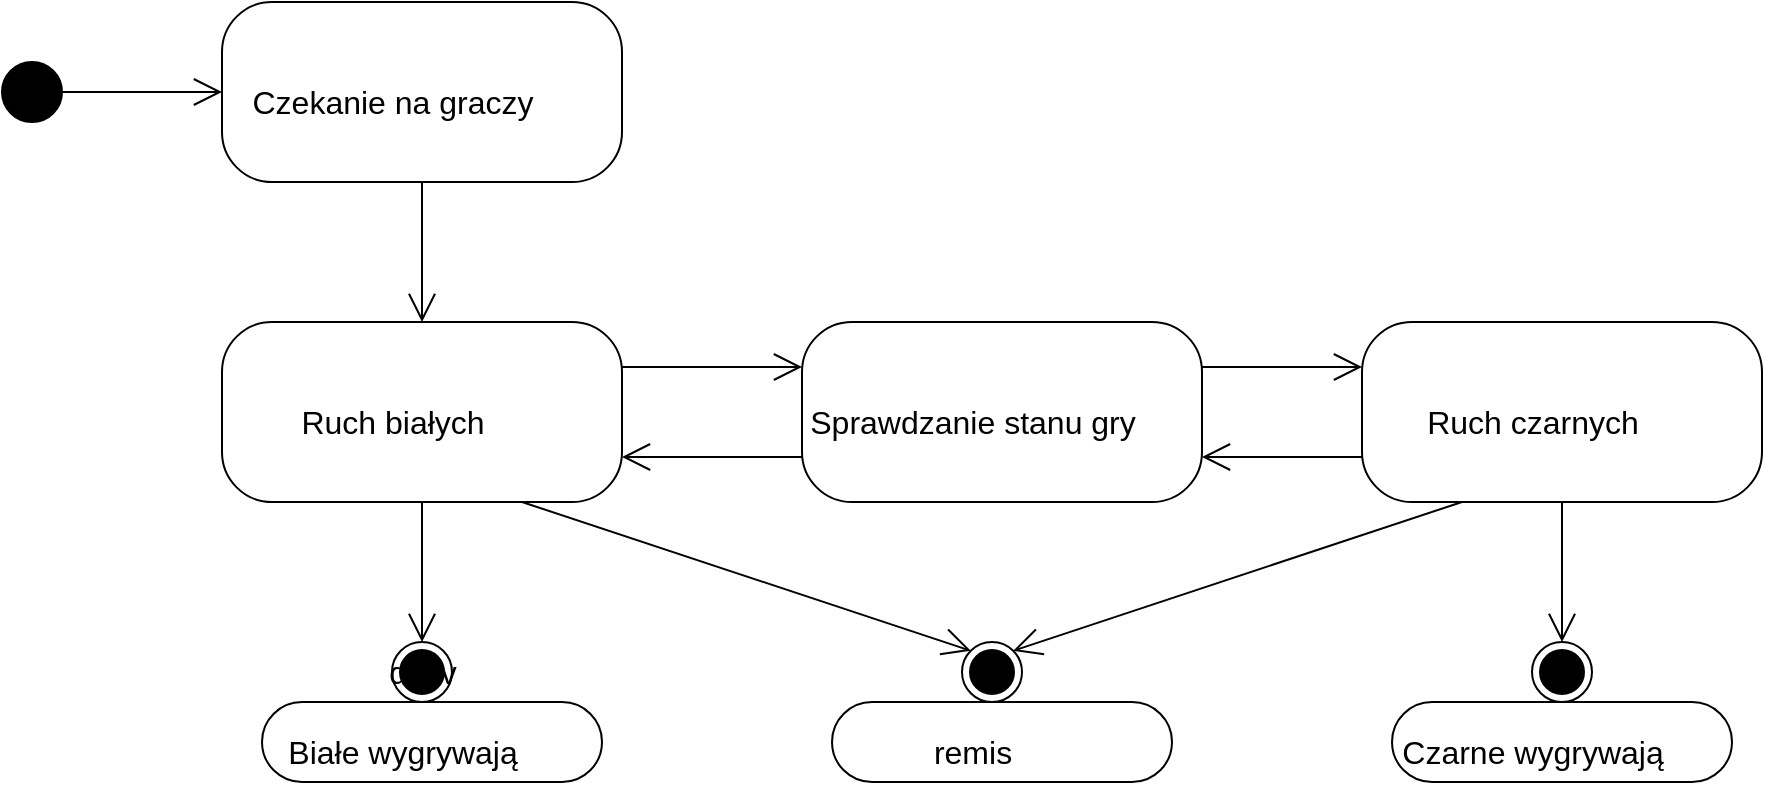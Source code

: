 <mxfile version="20.6.2" type="device"><diagram id="kbv8nL_y6nH-Q7E4TxBa" name="Page-1"><mxGraphModel dx="1379" dy="804" grid="1" gridSize="10" guides="1" tooltips="1" connect="1" arrows="1" fold="1" page="1" pageScale="1" pageWidth="850" pageHeight="1100" math="0" shadow="0"><root><mxCell id="0"/><mxCell id="1" parent="0"/><mxCell id="NIIVuyxw-6Vn3cESzCET-1" value="" style="ellipse;fillColor=strokeColor;" vertex="1" parent="1"><mxGeometry x="110" y="100" width="30" height="30" as="geometry"/></mxCell><mxCell id="NIIVuyxw-6Vn3cESzCET-2" value="&lt;span style=&quot;font-size: 16px;&quot;&gt;Czekanie na graczy&lt;/span&gt;" style="html=1;align=center;verticalAlign=middle;rounded=1;absoluteArcSize=1;arcSize=50;dashed=0;spacingTop=10;spacingRight=30;sketch=0;" vertex="1" parent="1"><mxGeometry x="220" y="70" width="200" height="90" as="geometry"/></mxCell><mxCell id="NIIVuyxw-6Vn3cESzCET-3" value="&lt;font style=&quot;font-size: 16px;&quot;&gt;Ruch białych&lt;/font&gt;" style="html=1;align=center;verticalAlign=middle;rounded=1;absoluteArcSize=1;arcSize=50;dashed=0;spacingTop=10;spacingRight=30;sketch=0;" vertex="1" parent="1"><mxGeometry x="220" y="230" width="200" height="90" as="geometry"/></mxCell><mxCell id="NIIVuyxw-6Vn3cESzCET-4" value="&lt;font style=&quot;font-size: 16px;&quot;&gt;Sprawdzanie stanu gry&lt;/font&gt;" style="html=1;align=center;verticalAlign=middle;rounded=1;absoluteArcSize=1;arcSize=50;dashed=0;spacingTop=10;spacingRight=30;sketch=0;" vertex="1" parent="1"><mxGeometry x="510" y="230" width="200" height="90" as="geometry"/></mxCell><mxCell id="NIIVuyxw-6Vn3cESzCET-5" value="&lt;font style=&quot;font-size: 16px;&quot;&gt;Ruch czarnych&lt;/font&gt;" style="html=1;align=center;verticalAlign=middle;rounded=1;absoluteArcSize=1;arcSize=50;dashed=0;spacingTop=10;spacingRight=30;sketch=0;" vertex="1" parent="1"><mxGeometry x="790" y="230" width="200" height="90" as="geometry"/></mxCell><mxCell id="NIIVuyxw-6Vn3cESzCET-6" value="" style="endArrow=open;endFill=1;endSize=12;html=1;rounded=0;fontSize=16;exitX=1;exitY=0.5;exitDx=0;exitDy=0;entryX=0;entryY=0.5;entryDx=0;entryDy=0;" edge="1" parent="1" source="NIIVuyxw-6Vn3cESzCET-1" target="NIIVuyxw-6Vn3cESzCET-2"><mxGeometry width="160" relative="1" as="geometry"><mxPoint x="340" y="410" as="sourcePoint"/><mxPoint x="500" y="410" as="targetPoint"/></mxGeometry></mxCell><mxCell id="NIIVuyxw-6Vn3cESzCET-7" value="" style="endArrow=open;endFill=1;endSize=12;html=1;rounded=0;fontSize=16;exitX=0.5;exitY=1;exitDx=0;exitDy=0;entryX=0.5;entryY=0;entryDx=0;entryDy=0;" edge="1" parent="1" source="NIIVuyxw-6Vn3cESzCET-2" target="NIIVuyxw-6Vn3cESzCET-3"><mxGeometry width="160" relative="1" as="geometry"><mxPoint x="150" y="125" as="sourcePoint"/><mxPoint x="230" y="125" as="targetPoint"/></mxGeometry></mxCell><mxCell id="NIIVuyxw-6Vn3cESzCET-8" value="" style="endArrow=open;endFill=1;endSize=12;html=1;rounded=0;fontSize=16;entryX=0;entryY=0.25;entryDx=0;entryDy=0;exitX=1;exitY=0.25;exitDx=0;exitDy=0;" edge="1" parent="1" source="NIIVuyxw-6Vn3cESzCET-3" target="NIIVuyxw-6Vn3cESzCET-4"><mxGeometry width="160" relative="1" as="geometry"><mxPoint x="420" y="260" as="sourcePoint"/><mxPoint x="330" y="240" as="targetPoint"/></mxGeometry></mxCell><mxCell id="NIIVuyxw-6Vn3cESzCET-9" value="" style="endArrow=open;endFill=1;endSize=12;html=1;rounded=0;fontSize=16;exitX=1;exitY=0.25;exitDx=0;exitDy=0;entryX=0;entryY=0.25;entryDx=0;entryDy=0;" edge="1" parent="1" source="NIIVuyxw-6Vn3cESzCET-4" target="NIIVuyxw-6Vn3cESzCET-5"><mxGeometry width="160" relative="1" as="geometry"><mxPoint x="430" y="285" as="sourcePoint"/><mxPoint x="520" y="285" as="targetPoint"/></mxGeometry></mxCell><mxCell id="NIIVuyxw-6Vn3cESzCET-10" value="" style="endArrow=open;endFill=1;endSize=12;html=1;rounded=0;fontSize=16;exitX=0;exitY=0.75;exitDx=0;exitDy=0;entryX=1;entryY=0.75;entryDx=0;entryDy=0;" edge="1" parent="1" source="NIIVuyxw-6Vn3cESzCET-5" target="NIIVuyxw-6Vn3cESzCET-4"><mxGeometry width="160" relative="1" as="geometry"><mxPoint x="720" y="262.5" as="sourcePoint"/><mxPoint x="800" y="262.5" as="targetPoint"/></mxGeometry></mxCell><mxCell id="NIIVuyxw-6Vn3cESzCET-11" value="" style="endArrow=open;endFill=1;endSize=12;html=1;rounded=0;fontSize=16;exitX=0;exitY=0.75;exitDx=0;exitDy=0;entryX=1;entryY=0.75;entryDx=0;entryDy=0;" edge="1" parent="1" source="NIIVuyxw-6Vn3cESzCET-4" target="NIIVuyxw-6Vn3cESzCET-3"><mxGeometry width="160" relative="1" as="geometry"><mxPoint x="800" y="307.5" as="sourcePoint"/><mxPoint x="720" y="307.5" as="targetPoint"/></mxGeometry></mxCell><mxCell id="NIIVuyxw-6Vn3cESzCET-12" value="dvdv" style="ellipse;html=1;shape=endState;fillColor=strokeColor;rounded=1;sketch=0;fontSize=16;" vertex="1" parent="1"><mxGeometry x="305" y="390" width="30" height="30" as="geometry"/></mxCell><mxCell id="NIIVuyxw-6Vn3cESzCET-13" value="" style="ellipse;html=1;shape=endState;fillColor=strokeColor;rounded=1;sketch=0;fontSize=16;" vertex="1" parent="1"><mxGeometry x="875" y="390" width="30" height="30" as="geometry"/></mxCell><mxCell id="NIIVuyxw-6Vn3cESzCET-14" value="" style="ellipse;html=1;shape=endState;fillColor=strokeColor;rounded=1;sketch=0;fontSize=16;" vertex="1" parent="1"><mxGeometry x="590" y="390" width="30" height="30" as="geometry"/></mxCell><mxCell id="NIIVuyxw-6Vn3cESzCET-15" value="" style="endArrow=open;endFill=1;endSize=12;html=1;rounded=0;fontSize=16;exitX=0.5;exitY=1;exitDx=0;exitDy=0;entryX=0.5;entryY=0;entryDx=0;entryDy=0;" edge="1" parent="1" source="NIIVuyxw-6Vn3cESzCET-3" target="NIIVuyxw-6Vn3cESzCET-12"><mxGeometry width="160" relative="1" as="geometry"><mxPoint x="330" y="170" as="sourcePoint"/><mxPoint x="330" y="240" as="targetPoint"/></mxGeometry></mxCell><mxCell id="NIIVuyxw-6Vn3cESzCET-16" value="" style="endArrow=open;endFill=1;endSize=12;html=1;rounded=0;fontSize=16;exitX=0.75;exitY=1;exitDx=0;exitDy=0;entryX=0;entryY=0;entryDx=0;entryDy=0;" edge="1" parent="1" source="NIIVuyxw-6Vn3cESzCET-3" target="NIIVuyxw-6Vn3cESzCET-14"><mxGeometry width="160" relative="1" as="geometry"><mxPoint x="330" y="330" as="sourcePoint"/><mxPoint x="330" y="400" as="targetPoint"/></mxGeometry></mxCell><mxCell id="NIIVuyxw-6Vn3cESzCET-17" value="" style="endArrow=open;endFill=1;endSize=12;html=1;rounded=0;fontSize=16;exitX=0.25;exitY=1;exitDx=0;exitDy=0;entryX=1;entryY=0;entryDx=0;entryDy=0;" edge="1" parent="1" source="NIIVuyxw-6Vn3cESzCET-5" target="NIIVuyxw-6Vn3cESzCET-14"><mxGeometry width="160" relative="1" as="geometry"><mxPoint x="380" y="330" as="sourcePoint"/><mxPoint x="604.393" y="404.393" as="targetPoint"/></mxGeometry></mxCell><mxCell id="NIIVuyxw-6Vn3cESzCET-18" value="" style="endArrow=open;endFill=1;endSize=12;html=1;rounded=0;fontSize=16;exitX=0.5;exitY=1;exitDx=0;exitDy=0;entryX=0.5;entryY=0;entryDx=0;entryDy=0;" edge="1" parent="1" source="NIIVuyxw-6Vn3cESzCET-5" target="NIIVuyxw-6Vn3cESzCET-13"><mxGeometry width="160" relative="1" as="geometry"><mxPoint x="850" y="330" as="sourcePoint"/><mxPoint x="625.607" y="404.393" as="targetPoint"/></mxGeometry></mxCell><mxCell id="NIIVuyxw-6Vn3cESzCET-19" value="&lt;font style=&quot;font-size: 16px;&quot;&gt;Białe wygrywają&lt;/font&gt;" style="html=1;align=center;verticalAlign=middle;rounded=1;absoluteArcSize=1;arcSize=50;dashed=0;spacingTop=10;spacingRight=30;sketch=0;labelPosition=center;verticalLabelPosition=middle;" vertex="1" parent="1"><mxGeometry x="240" y="420" width="170" height="40" as="geometry"/></mxCell><mxCell id="NIIVuyxw-6Vn3cESzCET-20" value="&lt;font style=&quot;font-size: 16px;&quot;&gt;Czarne wygrywają&lt;/font&gt;" style="html=1;align=center;verticalAlign=middle;rounded=1;absoluteArcSize=1;arcSize=50;dashed=0;spacingTop=10;spacingRight=30;sketch=0;labelPosition=center;verticalLabelPosition=middle;" vertex="1" parent="1"><mxGeometry x="805" y="420" width="170" height="40" as="geometry"/></mxCell><mxCell id="NIIVuyxw-6Vn3cESzCET-21" value="&lt;font style=&quot;font-size: 16px;&quot;&gt;remis&lt;/font&gt;" style="html=1;align=center;verticalAlign=middle;rounded=1;absoluteArcSize=1;arcSize=50;dashed=0;spacingTop=10;spacingRight=30;sketch=0;labelPosition=center;verticalLabelPosition=middle;" vertex="1" parent="1"><mxGeometry x="525" y="420" width="170" height="40" as="geometry"/></mxCell></root></mxGraphModel></diagram></mxfile>